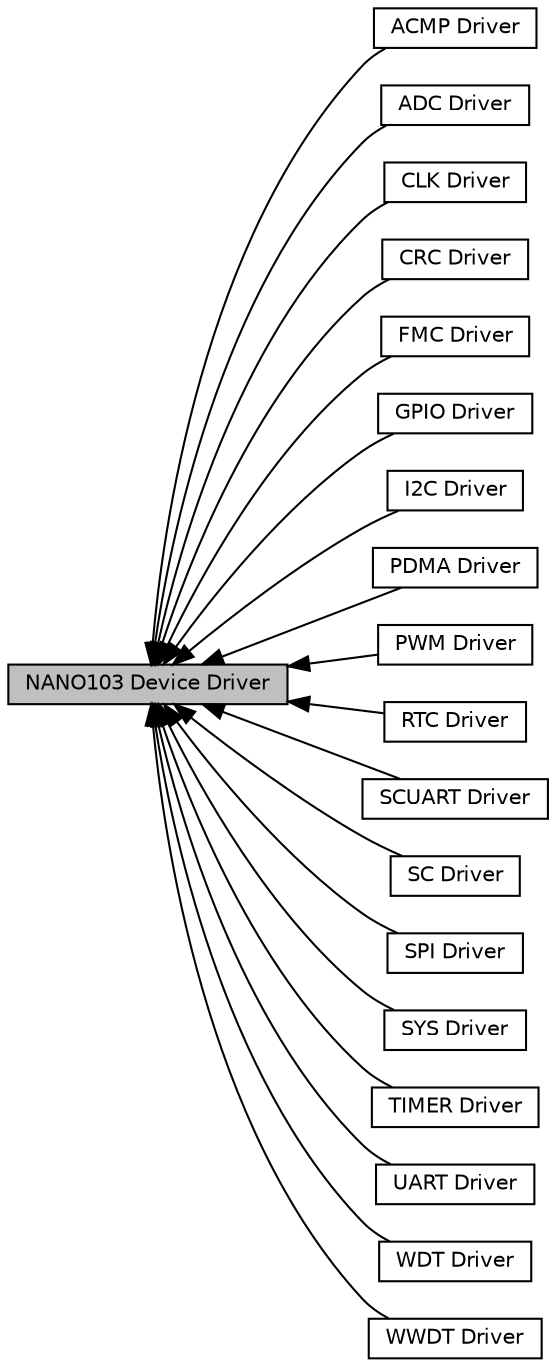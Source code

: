 digraph "NANO103 Device Driver"
{
  edge [fontname="Helvetica",fontsize="10",labelfontname="Helvetica",labelfontsize="10"];
  node [fontname="Helvetica",fontsize="10",shape=box];
  rankdir=LR;
  Node2 [label="ACMP Driver",height=0.2,width=0.4,color="black", fillcolor="white", style="filled",URL="$db/d3c/group___n_a_n_o103___a_c_m_p___driver.html",tooltip=" "];
  Node3 [label="ADC Driver",height=0.2,width=0.4,color="black", fillcolor="white", style="filled",URL="$d4/d39/group___n_a_n_o103___a_d_c___driver.html",tooltip=" "];
  Node4 [label="CLK Driver",height=0.2,width=0.4,color="black", fillcolor="white", style="filled",URL="$db/dd3/group___n_a_n_o103___c_l_k___driver.html",tooltip=" "];
  Node5 [label="CRC Driver",height=0.2,width=0.4,color="black", fillcolor="white", style="filled",URL="$dc/de9/group___n_a_n_o103___c_r_c___driver.html",tooltip=" "];
  Node1 [label="NANO103 Device Driver",height=0.2,width=0.4,color="black", fillcolor="grey75", style="filled", fontcolor="black",tooltip=" "];
  Node6 [label="FMC Driver",height=0.2,width=0.4,color="black", fillcolor="white", style="filled",URL="$d7/d54/group___n_a_n_o103___f_m_c___driver.html",tooltip=" "];
  Node7 [label="GPIO Driver",height=0.2,width=0.4,color="black", fillcolor="white", style="filled",URL="$d7/d22/group___n_a_n_o103___g_p_i_o___driver.html",tooltip=" "];
  Node8 [label="I2C Driver",height=0.2,width=0.4,color="black", fillcolor="white", style="filled",URL="$dc/dad/group___n_a_n_o103___i2_c___driver.html",tooltip=" "];
  Node9 [label="PDMA Driver",height=0.2,width=0.4,color="black", fillcolor="white", style="filled",URL="$d0/da0/group___n_a_n_o103___p_d_m_a___driver.html",tooltip=" "];
  Node10 [label="PWM Driver",height=0.2,width=0.4,color="black", fillcolor="white", style="filled",URL="$de/d6d/group___n_a_n_o103___p_w_m___driver.html",tooltip=" "];
  Node11 [label="RTC Driver",height=0.2,width=0.4,color="black", fillcolor="white", style="filled",URL="$d3/da0/group___n_a_n_o103___r_t_c___driver.html",tooltip=" "];
  Node13 [label="SCUART Driver",height=0.2,width=0.4,color="black", fillcolor="white", style="filled",URL="$dc/d8d/group___n_a_n_o103___s_c_u_a_r_t___driver.html",tooltip=" "];
  Node12 [label="SC Driver",height=0.2,width=0.4,color="black", fillcolor="white", style="filled",URL="$d8/d6e/group___n_a_n_o103___s_c___driver.html",tooltip=" "];
  Node14 [label="SPI Driver",height=0.2,width=0.4,color="black", fillcolor="white", style="filled",URL="$da/d7a/group___n_a_n_o103___s_p_i___driver.html",tooltip=" "];
  Node15 [label="SYS Driver",height=0.2,width=0.4,color="black", fillcolor="white", style="filled",URL="$d7/da4/group___n_a_n_o103___s_y_s___driver.html",tooltip=" "];
  Node16 [label="TIMER Driver",height=0.2,width=0.4,color="black", fillcolor="white", style="filled",URL="$d9/dc4/group___n_a_n_o103___t_i_m_e_r___driver.html",tooltip=" "];
  Node17 [label="UART Driver",height=0.2,width=0.4,color="black", fillcolor="white", style="filled",URL="$df/d23/group___n_a_n_o103___u_a_r_t___driver.html",tooltip=" "];
  Node18 [label="WDT Driver",height=0.2,width=0.4,color="black", fillcolor="white", style="filled",URL="$da/d38/group___n_a_n_o103___w_d_t___driver.html",tooltip=" "];
  Node19 [label="WWDT Driver",height=0.2,width=0.4,color="black", fillcolor="white", style="filled",URL="$d7/d93/group___n_a_n_o103___w_w_d_t___driver.html",tooltip=" "];
  Node1->Node2 [shape=plaintext, dir="back", style="solid"];
  Node1->Node3 [shape=plaintext, dir="back", style="solid"];
  Node1->Node4 [shape=plaintext, dir="back", style="solid"];
  Node1->Node5 [shape=plaintext, dir="back", style="solid"];
  Node1->Node6 [shape=plaintext, dir="back", style="solid"];
  Node1->Node7 [shape=plaintext, dir="back", style="solid"];
  Node1->Node8 [shape=plaintext, dir="back", style="solid"];
  Node1->Node9 [shape=plaintext, dir="back", style="solid"];
  Node1->Node10 [shape=plaintext, dir="back", style="solid"];
  Node1->Node11 [shape=plaintext, dir="back", style="solid"];
  Node1->Node12 [shape=plaintext, dir="back", style="solid"];
  Node1->Node13 [shape=plaintext, dir="back", style="solid"];
  Node1->Node14 [shape=plaintext, dir="back", style="solid"];
  Node1->Node15 [shape=plaintext, dir="back", style="solid"];
  Node1->Node16 [shape=plaintext, dir="back", style="solid"];
  Node1->Node17 [shape=plaintext, dir="back", style="solid"];
  Node1->Node18 [shape=plaintext, dir="back", style="solid"];
  Node1->Node19 [shape=plaintext, dir="back", style="solid"];
}

